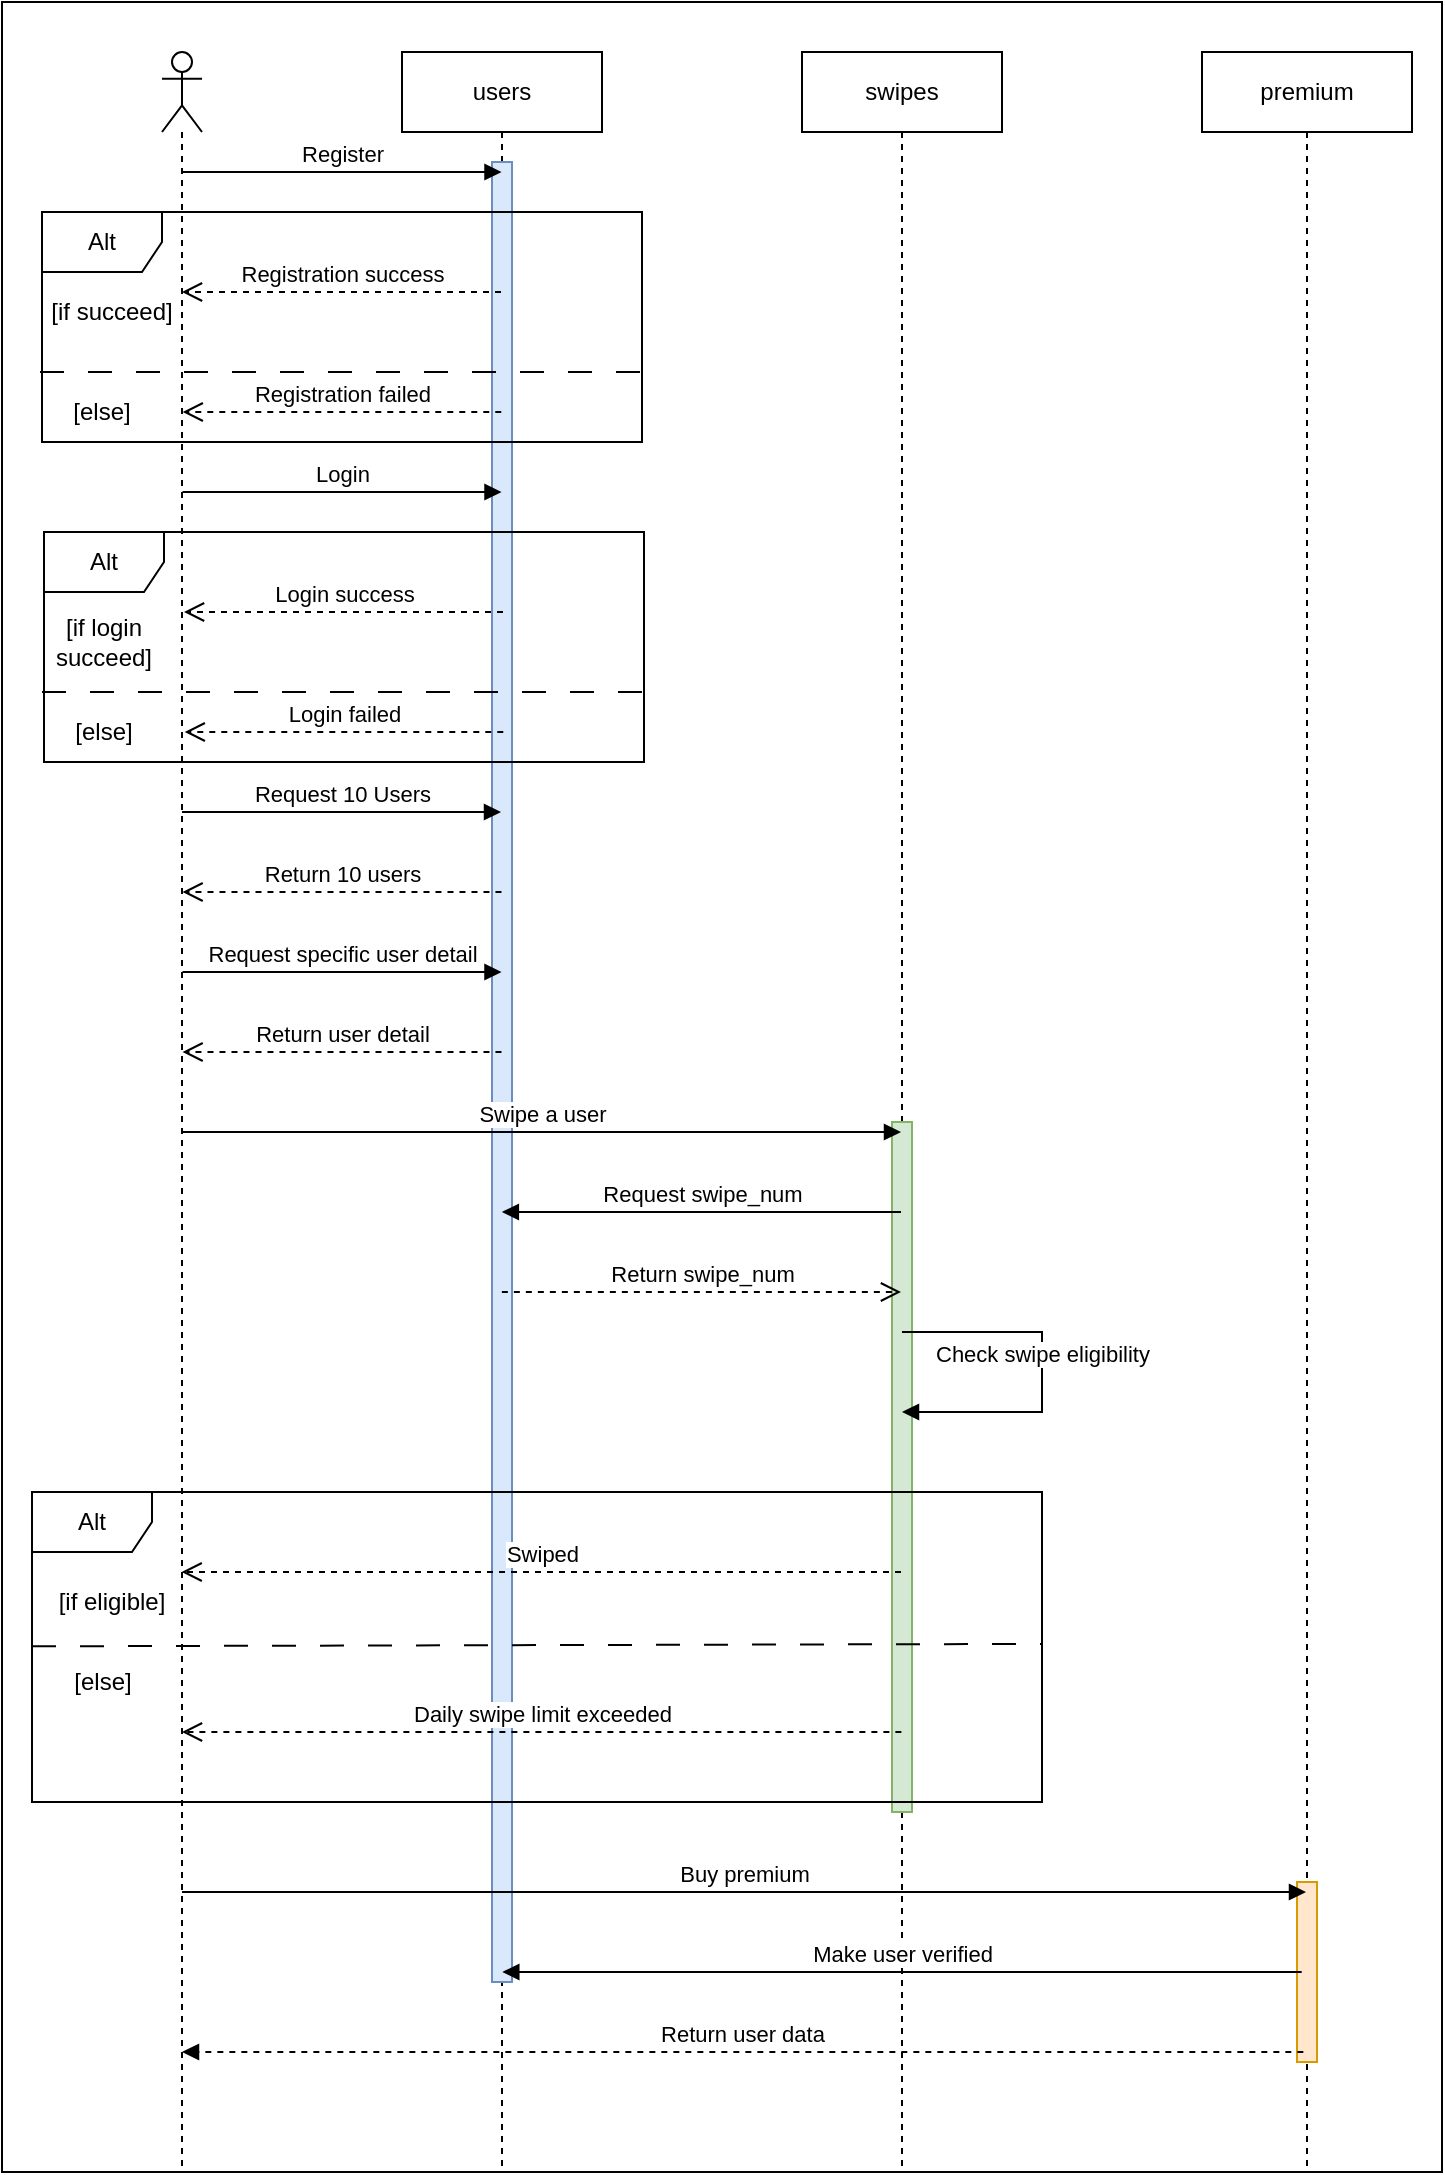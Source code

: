 <mxfile version="26.0.6">
  <diagram name="Page-1" id="0CSj4JY0eFRY_xCTmycJ">
    <mxGraphModel dx="2118" dy="1689" grid="1" gridSize="5" guides="1" tooltips="1" connect="1" arrows="1" fold="1" page="1" pageScale="1" pageWidth="1169" pageHeight="827" math="0" shadow="0">
      <root>
        <mxCell id="0" />
        <mxCell id="1" parent="0" />
        <mxCell id="mFQPoax6oeyArwocXrmx-69" value="" style="rounded=0;whiteSpace=wrap;html=1;" vertex="1" parent="1">
          <mxGeometry x="-60" y="-5" width="720" height="1085" as="geometry" />
        </mxCell>
        <mxCell id="mFQPoax6oeyArwocXrmx-1" value="" style="shape=umlLifeline;perimeter=lifelinePerimeter;whiteSpace=wrap;html=1;container=1;dropTarget=0;collapsible=0;recursiveResize=0;outlineConnect=0;portConstraint=eastwest;newEdgeStyle={&quot;curved&quot;:0,&quot;rounded&quot;:0};participant=umlActor;" vertex="1" parent="1">
          <mxGeometry x="20" y="20" width="20" height="1060" as="geometry" />
        </mxCell>
        <mxCell id="mFQPoax6oeyArwocXrmx-2" value="users" style="shape=umlLifeline;perimeter=lifelinePerimeter;whiteSpace=wrap;html=1;container=1;dropTarget=0;collapsible=0;recursiveResize=0;outlineConnect=0;portConstraint=eastwest;newEdgeStyle={&quot;edgeStyle&quot;:&quot;elbowEdgeStyle&quot;,&quot;elbow&quot;:&quot;vertical&quot;,&quot;curved&quot;:0,&quot;rounded&quot;:0};" vertex="1" parent="1">
          <mxGeometry x="140" y="20" width="100" height="1060" as="geometry" />
        </mxCell>
        <mxCell id="mFQPoax6oeyArwocXrmx-66" value="" style="html=1;points=[[0,0,0,0,5],[0,1,0,0,-5],[1,0,0,0,5],[1,1,0,0,-5]];perimeter=orthogonalPerimeter;outlineConnect=0;targetShapes=umlLifeline;portConstraint=eastwest;newEdgeStyle={&quot;curved&quot;:0,&quot;rounded&quot;:0};fillColor=#dae8fc;strokeColor=#6c8ebf;" vertex="1" parent="mFQPoax6oeyArwocXrmx-2">
          <mxGeometry x="45" y="55" width="10" height="910" as="geometry" />
        </mxCell>
        <mxCell id="mFQPoax6oeyArwocXrmx-9" value="Register" style="html=1;verticalAlign=bottom;endArrow=block;curved=0;rounded=0;" edge="1" parent="1">
          <mxGeometry width="80" relative="1" as="geometry">
            <mxPoint x="30.25" y="80" as="sourcePoint" />
            <mxPoint x="189.75" y="80" as="targetPoint" />
          </mxGeometry>
        </mxCell>
        <mxCell id="mFQPoax6oeyArwocXrmx-17" value="Alt" style="shape=umlFrame;whiteSpace=wrap;html=1;pointerEvents=0;" vertex="1" parent="1">
          <mxGeometry x="-40" y="100" width="300" height="115" as="geometry" />
        </mxCell>
        <mxCell id="mFQPoax6oeyArwocXrmx-18" value="[if&amp;nbsp;succeed]" style="text;html=1;align=center;verticalAlign=middle;whiteSpace=wrap;rounded=0;" vertex="1" parent="1">
          <mxGeometry x="-35" y="135" width="60" height="30" as="geometry" />
        </mxCell>
        <mxCell id="mFQPoax6oeyArwocXrmx-19" value="Registration success" style="html=1;verticalAlign=bottom;endArrow=open;dashed=1;endSize=8;curved=0;rounded=0;" edge="1" parent="1">
          <mxGeometry relative="1" as="geometry">
            <mxPoint x="189.5" y="140" as="sourcePoint" />
            <mxPoint x="30" y="140" as="targetPoint" />
          </mxGeometry>
        </mxCell>
        <mxCell id="mFQPoax6oeyArwocXrmx-23" value="" style="endArrow=none;dashed=1;html=1;rounded=0;strokeWidth=1;jumpSize=10;jumpStyle=none;strokeColor=default;dashPattern=12 12;" edge="1" parent="1">
          <mxGeometry width="50" height="50" relative="1" as="geometry">
            <mxPoint x="-41" y="180" as="sourcePoint" />
            <mxPoint x="261" y="180" as="targetPoint" />
          </mxGeometry>
        </mxCell>
        <mxCell id="mFQPoax6oeyArwocXrmx-24" value="[else]" style="text;html=1;align=center;verticalAlign=middle;whiteSpace=wrap;rounded=0;" vertex="1" parent="1">
          <mxGeometry x="-40" y="185" width="60" height="30" as="geometry" />
        </mxCell>
        <mxCell id="mFQPoax6oeyArwocXrmx-25" value="Registration failed" style="html=1;verticalAlign=bottom;endArrow=open;dashed=1;endSize=8;curved=0;rounded=0;" edge="1" parent="1">
          <mxGeometry relative="1" as="geometry">
            <mxPoint x="189.64" y="200" as="sourcePoint" />
            <mxPoint x="30.362" y="200" as="targetPoint" />
            <Array as="points">
              <mxPoint x="110.14" y="200" />
            </Array>
          </mxGeometry>
        </mxCell>
        <mxCell id="mFQPoax6oeyArwocXrmx-26" value="Login" style="html=1;verticalAlign=bottom;endArrow=block;curved=0;rounded=0;" edge="1" parent="1">
          <mxGeometry width="80" relative="1" as="geometry">
            <mxPoint x="30.25" y="240" as="sourcePoint" />
            <mxPoint x="189.75" y="240" as="targetPoint" />
          </mxGeometry>
        </mxCell>
        <mxCell id="mFQPoax6oeyArwocXrmx-30" value="Alt" style="shape=umlFrame;whiteSpace=wrap;html=1;pointerEvents=0;" vertex="1" parent="1">
          <mxGeometry x="-39" y="260" width="300" height="115" as="geometry" />
        </mxCell>
        <mxCell id="mFQPoax6oeyArwocXrmx-31" value="[if login succeed]" style="text;html=1;align=center;verticalAlign=middle;whiteSpace=wrap;rounded=0;" vertex="1" parent="1">
          <mxGeometry x="-39" y="300" width="60" height="30" as="geometry" />
        </mxCell>
        <mxCell id="mFQPoax6oeyArwocXrmx-32" value="Login success" style="html=1;verticalAlign=bottom;endArrow=open;dashed=1;endSize=8;curved=0;rounded=0;" edge="1" parent="1">
          <mxGeometry relative="1" as="geometry">
            <mxPoint x="190.5" y="300" as="sourcePoint" />
            <mxPoint x="31" y="300" as="targetPoint" />
          </mxGeometry>
        </mxCell>
        <mxCell id="mFQPoax6oeyArwocXrmx-33" value="" style="endArrow=none;dashed=1;html=1;rounded=0;strokeWidth=1;jumpSize=10;jumpStyle=none;strokeColor=default;dashPattern=12 12;" edge="1" parent="1">
          <mxGeometry width="50" height="50" relative="1" as="geometry">
            <mxPoint x="-40" y="340" as="sourcePoint" />
            <mxPoint x="262" y="340" as="targetPoint" />
          </mxGeometry>
        </mxCell>
        <mxCell id="mFQPoax6oeyArwocXrmx-34" value="[else]" style="text;html=1;align=center;verticalAlign=middle;whiteSpace=wrap;rounded=0;" vertex="1" parent="1">
          <mxGeometry x="-39" y="345" width="60" height="30" as="geometry" />
        </mxCell>
        <mxCell id="mFQPoax6oeyArwocXrmx-35" value="Login failed" style="html=1;verticalAlign=bottom;endArrow=open;dashed=1;endSize=8;curved=0;rounded=0;" edge="1" parent="1">
          <mxGeometry relative="1" as="geometry">
            <mxPoint x="190.64" y="360" as="sourcePoint" />
            <mxPoint x="31.362" y="360" as="targetPoint" />
            <Array as="points">
              <mxPoint x="111.14" y="360" />
            </Array>
          </mxGeometry>
        </mxCell>
        <mxCell id="mFQPoax6oeyArwocXrmx-36" value="swipes" style="shape=umlLifeline;perimeter=lifelinePerimeter;whiteSpace=wrap;html=1;container=1;dropTarget=0;collapsible=0;recursiveResize=0;outlineConnect=0;portConstraint=eastwest;newEdgeStyle={&quot;curved&quot;:0,&quot;rounded&quot;:0};" vertex="1" parent="1">
          <mxGeometry x="340" y="20" width="100" height="1060" as="geometry" />
        </mxCell>
        <mxCell id="mFQPoax6oeyArwocXrmx-67" value="" style="html=1;points=[[0,0,0,0,5],[0,1,0,0,-5],[1,0,0,0,5],[1,1,0,0,-5]];perimeter=orthogonalPerimeter;outlineConnect=0;targetShapes=umlLifeline;portConstraint=eastwest;newEdgeStyle={&quot;curved&quot;:0,&quot;rounded&quot;:0};fillColor=#d5e8d4;strokeColor=#82b366;" vertex="1" parent="mFQPoax6oeyArwocXrmx-36">
          <mxGeometry x="45" y="535" width="10" height="345" as="geometry" />
        </mxCell>
        <mxCell id="mFQPoax6oeyArwocXrmx-38" value="Request 10 Users" style="html=1;verticalAlign=bottom;endArrow=block;curved=0;rounded=0;" edge="1" parent="1" target="mFQPoax6oeyArwocXrmx-2">
          <mxGeometry width="80" relative="1" as="geometry">
            <mxPoint x="30" y="400" as="sourcePoint" />
            <mxPoint x="110" y="400" as="targetPoint" />
          </mxGeometry>
        </mxCell>
        <mxCell id="mFQPoax6oeyArwocXrmx-41" value="Return 10 users" style="html=1;verticalAlign=bottom;endArrow=open;dashed=1;endSize=8;curved=0;rounded=0;" edge="1" parent="1">
          <mxGeometry relative="1" as="geometry">
            <mxPoint x="189.74" y="440.0" as="sourcePoint" />
            <mxPoint x="30.264" y="440.0" as="targetPoint" />
          </mxGeometry>
        </mxCell>
        <mxCell id="mFQPoax6oeyArwocXrmx-43" value="Request specific user detail" style="html=1;verticalAlign=bottom;endArrow=block;curved=0;rounded=0;" edge="1" parent="1">
          <mxGeometry width="80" relative="1" as="geometry">
            <mxPoint x="30.264" y="480" as="sourcePoint" />
            <mxPoint x="189.74" y="480" as="targetPoint" />
            <Array as="points">
              <mxPoint x="150.24" y="480" />
            </Array>
          </mxGeometry>
        </mxCell>
        <mxCell id="mFQPoax6oeyArwocXrmx-44" value="Return user detail" style="html=1;verticalAlign=bottom;endArrow=open;dashed=1;endSize=8;curved=0;rounded=0;" edge="1" parent="1">
          <mxGeometry relative="1" as="geometry">
            <mxPoint x="189.74" y="520.0" as="sourcePoint" />
            <mxPoint x="30.264" y="520.0" as="targetPoint" />
          </mxGeometry>
        </mxCell>
        <mxCell id="mFQPoax6oeyArwocXrmx-46" value="Swipe a user" style="html=1;verticalAlign=bottom;endArrow=block;curved=0;rounded=0;" edge="1" parent="1" target="mFQPoax6oeyArwocXrmx-36">
          <mxGeometry width="80" relative="1" as="geometry">
            <mxPoint x="30.264" y="560" as="sourcePoint" />
            <mxPoint x="189.74" y="560" as="targetPoint" />
            <Array as="points">
              <mxPoint x="150.24" y="560" />
            </Array>
          </mxGeometry>
        </mxCell>
        <mxCell id="mFQPoax6oeyArwocXrmx-49" value="Alt" style="shape=umlFrame;whiteSpace=wrap;html=1;pointerEvents=0;" vertex="1" parent="1">
          <mxGeometry x="-45" y="740" width="505" height="155" as="geometry" />
        </mxCell>
        <mxCell id="mFQPoax6oeyArwocXrmx-50" value="[if eligible]" style="text;html=1;align=center;verticalAlign=middle;whiteSpace=wrap;rounded=0;" vertex="1" parent="1">
          <mxGeometry x="-35" y="780" width="60" height="30" as="geometry" />
        </mxCell>
        <mxCell id="mFQPoax6oeyArwocXrmx-52" value="Request swipe_num" style="html=1;verticalAlign=bottom;endArrow=block;curved=0;rounded=0;" edge="1" parent="1">
          <mxGeometry width="80" relative="1" as="geometry">
            <mxPoint x="389.5" y="600" as="sourcePoint" />
            <mxPoint x="189.929" y="600" as="targetPoint" />
          </mxGeometry>
        </mxCell>
        <mxCell id="mFQPoax6oeyArwocXrmx-53" value="Return swipe_num" style="html=1;verticalAlign=bottom;endArrow=open;dashed=1;endSize=8;curved=0;rounded=0;" edge="1" parent="1">
          <mxGeometry relative="1" as="geometry">
            <mxPoint x="189.929" y="640" as="sourcePoint" />
            <mxPoint x="389.5" y="640" as="targetPoint" />
          </mxGeometry>
        </mxCell>
        <mxCell id="mFQPoax6oeyArwocXrmx-55" value="Check swipe&amp;nbsp;eligibility" style="html=1;verticalAlign=bottom;endArrow=block;curved=0;rounded=0;" edge="1" parent="1" source="mFQPoax6oeyArwocXrmx-36" target="mFQPoax6oeyArwocXrmx-36">
          <mxGeometry width="80" relative="1" as="geometry">
            <mxPoint x="400" y="660" as="sourcePoint" />
            <mxPoint x="450" y="685" as="targetPoint" />
            <Array as="points">
              <mxPoint x="460" y="660" />
              <mxPoint x="460" y="700" />
            </Array>
          </mxGeometry>
        </mxCell>
        <mxCell id="mFQPoax6oeyArwocXrmx-56" value="Swiped" style="html=1;verticalAlign=bottom;endArrow=open;dashed=1;endSize=8;curved=0;rounded=0;" edge="1" parent="1">
          <mxGeometry relative="1" as="geometry">
            <mxPoint x="389.5" y="780" as="sourcePoint" />
            <mxPoint x="29.81" y="780" as="targetPoint" />
          </mxGeometry>
        </mxCell>
        <mxCell id="mFQPoax6oeyArwocXrmx-57" value="" style="endArrow=none;dashed=1;html=1;rounded=0;strokeWidth=1;jumpSize=10;jumpStyle=none;strokeColor=default;dashPattern=12 12;entryX=1.001;entryY=0.49;entryDx=0;entryDy=0;entryPerimeter=0;" edge="1" parent="1" target="mFQPoax6oeyArwocXrmx-49">
          <mxGeometry width="50" height="50" relative="1" as="geometry">
            <mxPoint x="-45" y="817.16" as="sourcePoint" />
            <mxPoint x="257" y="817.16" as="targetPoint" />
          </mxGeometry>
        </mxCell>
        <mxCell id="mFQPoax6oeyArwocXrmx-58" value="[else]" style="text;html=1;align=center;verticalAlign=middle;resizable=0;points=[];autosize=1;strokeColor=none;fillColor=none;" vertex="1" parent="1">
          <mxGeometry x="-35" y="820" width="50" height="30" as="geometry" />
        </mxCell>
        <mxCell id="mFQPoax6oeyArwocXrmx-59" value="Daily swipe limit exceeded" style="html=1;verticalAlign=bottom;endArrow=open;dashed=1;endSize=8;curved=0;rounded=0;" edge="1" parent="1">
          <mxGeometry relative="1" as="geometry">
            <mxPoint x="389.69" y="860" as="sourcePoint" />
            <mxPoint x="30.0" y="860" as="targetPoint" />
          </mxGeometry>
        </mxCell>
        <mxCell id="mFQPoax6oeyArwocXrmx-60" value="premium" style="shape=umlLifeline;perimeter=lifelinePerimeter;whiteSpace=wrap;html=1;container=1;dropTarget=0;collapsible=0;recursiveResize=0;outlineConnect=0;portConstraint=eastwest;newEdgeStyle={&quot;curved&quot;:0,&quot;rounded&quot;:0};" vertex="1" parent="1">
          <mxGeometry x="540" y="20" width="105" height="1060" as="geometry" />
        </mxCell>
        <mxCell id="mFQPoax6oeyArwocXrmx-68" value="" style="html=1;points=[[0,0,0,0,5],[0,1,0,0,-5],[1,0,0,0,5],[1,1,0,0,-5]];perimeter=orthogonalPerimeter;outlineConnect=0;targetShapes=umlLifeline;portConstraint=eastwest;newEdgeStyle={&quot;curved&quot;:0,&quot;rounded&quot;:0};fillColor=#ffe6cc;strokeColor=#d79b00;" vertex="1" parent="mFQPoax6oeyArwocXrmx-60">
          <mxGeometry x="47.5" y="915" width="10" height="90" as="geometry" />
        </mxCell>
        <mxCell id="mFQPoax6oeyArwocXrmx-61" value="Buy premium" style="html=1;verticalAlign=bottom;endArrow=block;curved=0;rounded=0;" edge="1" parent="1" target="mFQPoax6oeyArwocXrmx-60">
          <mxGeometry width="80" relative="1" as="geometry">
            <mxPoint x="30" y="940" as="sourcePoint" />
            <mxPoint x="110" y="940" as="targetPoint" />
          </mxGeometry>
        </mxCell>
        <mxCell id="mFQPoax6oeyArwocXrmx-63" value="Make user verified" style="html=1;verticalAlign=bottom;endArrow=block;curved=0;rounded=0;" edge="1" parent="1">
          <mxGeometry width="80" relative="1" as="geometry">
            <mxPoint x="589.84" y="980" as="sourcePoint" />
            <mxPoint x="190.15" y="980" as="targetPoint" />
          </mxGeometry>
        </mxCell>
        <mxCell id="mFQPoax6oeyArwocXrmx-64" value="Return user data" style="html=1;verticalAlign=bottom;endArrow=block;curved=0;rounded=0;dashed=1;" edge="1" parent="1">
          <mxGeometry width="80" relative="1" as="geometry">
            <mxPoint x="590.67" y="1020" as="sourcePoint" />
            <mxPoint x="30.003" y="1020" as="targetPoint" />
          </mxGeometry>
        </mxCell>
      </root>
    </mxGraphModel>
  </diagram>
</mxfile>
